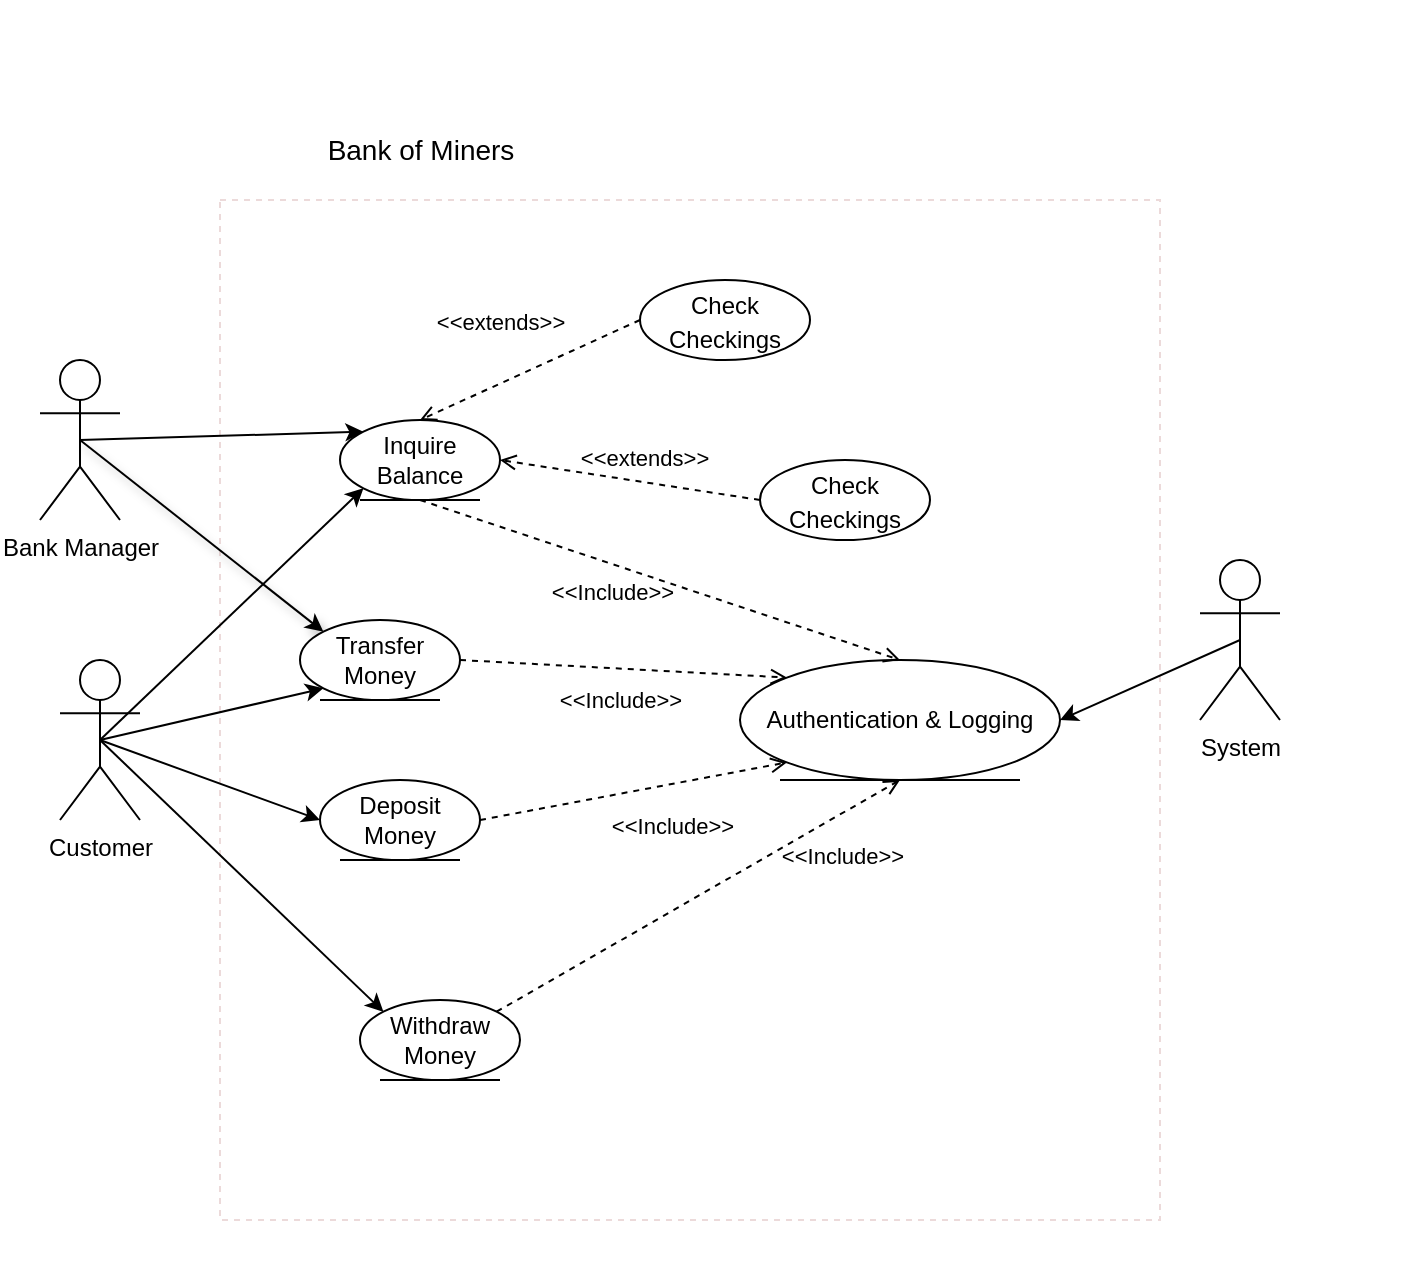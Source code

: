 <mxfile>
    <diagram id="kZj5woIK-zTp7_ELGvFs" name="Page-1">
        <mxGraphModel dx="799" dy="498" grid="1" gridSize="10" guides="1" tooltips="1" connect="1" arrows="1" fold="1" page="1" pageScale="1" pageWidth="850" pageHeight="1100" background="none" math="0" shadow="0">
            <root>
                <mxCell id="0"/>
                <mxCell id="1" parent="0"/>
                <mxCell id="38" value="" style="whiteSpace=wrap;html=1;glass=0;rounded=0;strokeColor=none;labelBackgroundColor=none;" vertex="1" parent="1">
                    <mxGeometry x="20" y="120" width="700" height="630" as="geometry"/>
                </mxCell>
                <mxCell id="39" value="" style="whiteSpace=wrap;html=1;rounded=0;glass=0;dashed=1;strokeColor=#ecdada;" vertex="1" parent="1">
                    <mxGeometry x="130" y="220" width="470" height="510" as="geometry"/>
                </mxCell>
                <mxCell id="17" style="edgeStyle=none;html=1;exitX=0.5;exitY=0.5;exitDx=0;exitDy=0;exitPerimeter=0;entryX=0;entryY=0.5;entryDx=0;entryDy=0;" parent="1" source="6" target="20" edge="1">
                    <mxGeometry relative="1" as="geometry"/>
                </mxCell>
                <mxCell id="6" value="Customer" style="shape=umlActor;verticalLabelPosition=bottom;verticalAlign=top;html=1;" parent="1" vertex="1">
                    <mxGeometry x="50" y="450" width="40" height="80" as="geometry"/>
                </mxCell>
                <mxCell id="67" style="edgeStyle=none;html=1;exitX=0.5;exitY=0.5;exitDx=0;exitDy=0;exitPerimeter=0;entryX=0;entryY=0;entryDx=0;entryDy=0;shadow=1;fontFamily=Helvetica;fontSize=14;fontColor=default;" edge="1" parent="1" source="7" target="10">
                    <mxGeometry relative="1" as="geometry"/>
                </mxCell>
                <mxCell id="7" value="Bank Manager" style="shape=umlActor;verticalLabelPosition=bottom;verticalAlign=top;html=1;" parent="1" vertex="1">
                    <mxGeometry x="40" y="300" width="40" height="80" as="geometry"/>
                </mxCell>
                <mxCell id="8" value="System" style="shape=umlActor;verticalLabelPosition=bottom;verticalAlign=top;html=1;" parent="1" vertex="1">
                    <mxGeometry x="620" y="400" width="40" height="80" as="geometry"/>
                </mxCell>
                <mxCell id="10" value="Transfer Money" style="ellipse;shape=umlEntity;whiteSpace=wrap;html=1;" parent="1" vertex="1">
                    <mxGeometry x="170" y="430" width="80" height="40" as="geometry"/>
                </mxCell>
                <mxCell id="18" style="edgeStyle=none;html=1;exitX=0.5;exitY=0.5;exitDx=0;exitDy=0;exitPerimeter=0;entryX=0;entryY=0;entryDx=0;entryDy=0;" parent="1" source="7" target="11" edge="1">
                    <mxGeometry relative="1" as="geometry">
                        <mxPoint x="270" y="385" as="targetPoint"/>
                    </mxGeometry>
                </mxCell>
                <mxCell id="11" value="Inquire Balance" style="ellipse;shape=umlEntity;whiteSpace=wrap;html=1;" parent="1" vertex="1">
                    <mxGeometry x="190" y="330" width="80" height="40" as="geometry"/>
                </mxCell>
                <mxCell id="21" style="edgeStyle=none;html=1;exitX=0.5;exitY=0.5;exitDx=0;exitDy=0;entryX=0;entryY=0;entryDx=0;entryDy=0;exitPerimeter=0;" parent="1" source="6" target="19" edge="1">
                    <mxGeometry relative="1" as="geometry"/>
                </mxCell>
                <mxCell id="25" style="edgeStyle=none;html=1;entryX=1;entryY=0.5;entryDx=0;entryDy=0;exitX=0.5;exitY=0.5;exitDx=0;exitDy=0;exitPerimeter=0;" parent="1" source="8" target="13" edge="1">
                    <mxGeometry relative="1" as="geometry">
                        <mxPoint x="600" y="560" as="sourcePoint"/>
                        <mxPoint x="550.0" y="450.0" as="targetPoint"/>
                        <Array as="points"/>
                    </mxGeometry>
                </mxCell>
                <mxCell id="13" value="Authentication &amp;amp; Logging" style="ellipse;shape=umlEntity;whiteSpace=wrap;html=1;" parent="1" vertex="1">
                    <mxGeometry x="390" y="450" width="160" height="60" as="geometry"/>
                </mxCell>
                <mxCell id="19" value="Withdraw Money" style="ellipse;shape=umlEntity;whiteSpace=wrap;html=1;" parent="1" vertex="1">
                    <mxGeometry x="200" y="620" width="80" height="40" as="geometry"/>
                </mxCell>
                <mxCell id="20" value="Deposit Money" style="ellipse;shape=umlEntity;whiteSpace=wrap;html=1;" parent="1" vertex="1">
                    <mxGeometry x="180" y="510" width="80" height="40" as="geometry"/>
                </mxCell>
                <mxCell id="27" style="edgeStyle=none;html=1;exitX=0.5;exitY=0.5;exitDx=0;exitDy=0;exitPerimeter=0;entryX=0;entryY=1;entryDx=0;entryDy=0;" edge="1" parent="1" source="6" target="11">
                    <mxGeometry relative="1" as="geometry">
                        <mxPoint x="425" y="329.5" as="sourcePoint"/>
                        <mxPoint x="180" y="329.5" as="targetPoint"/>
                    </mxGeometry>
                </mxCell>
                <mxCell id="30" style="edgeStyle=none;html=1;exitX=0.5;exitY=0.5;exitDx=0;exitDy=0;entryX=0;entryY=1;entryDx=0;entryDy=0;exitPerimeter=0;" edge="1" parent="1" source="6" target="10">
                    <mxGeometry relative="1" as="geometry">
                        <mxPoint x="260" y="420" as="sourcePoint"/>
                        <mxPoint x="366.716" y="425.858" as="targetPoint"/>
                        <Array as="points"/>
                    </mxGeometry>
                </mxCell>
                <mxCell id="50" value="&lt;font style=&quot;font-size: 14px;&quot;&gt;Bank of Miners&lt;/font&gt;" style="text;html=1;align=center;verticalAlign=middle;resizable=0;points=[];autosize=1.5;strokeColor=none;fillColor=none;" vertex="1" parent="1">
                    <mxGeometry x="180" y="180" width="100" height="30" as="geometry"/>
                </mxCell>
                <mxCell id="55" value="&amp;lt;&amp;lt;Include&amp;gt;&amp;gt;" style="html=1;verticalAlign=bottom;labelBackgroundColor=none;endArrow=open;endFill=0;dashed=1;exitX=1;exitY=0.5;exitDx=0;exitDy=0;entryX=0;entryY=0;entryDx=0;entryDy=0;" edge="1" parent="1" source="10" target="13">
                    <mxGeometry x="-0.003" y="-25" width="160" relative="1" as="geometry">
                        <mxPoint x="270" y="550" as="sourcePoint"/>
                        <mxPoint x="460" y="440" as="targetPoint"/>
                        <mxPoint as="offset"/>
                    </mxGeometry>
                </mxCell>
                <mxCell id="63" value="&amp;lt;&amp;lt;Include&amp;gt;&amp;gt;" style="html=1;verticalAlign=bottom;labelBackgroundColor=none;endArrow=open;endFill=0;dashed=1;exitX=1;exitY=0;exitDx=0;exitDy=0;entryX=0.5;entryY=1;entryDx=0;entryDy=0;" edge="1" parent="1" source="19" target="13">
                    <mxGeometry x="0.581" y="-26" width="160" relative="1" as="geometry">
                        <mxPoint x="210" y="530" as="sourcePoint"/>
                        <mxPoint x="335" y="420.0" as="targetPoint"/>
                        <mxPoint as="offset"/>
                    </mxGeometry>
                </mxCell>
                <mxCell id="64" value="&amp;lt;&amp;lt;Include&amp;gt;&amp;gt;" style="html=1;verticalAlign=bottom;labelBackgroundColor=none;endArrow=open;endFill=0;dashed=1;exitX=1;exitY=0.5;exitDx=0;exitDy=0;entryX=0;entryY=1;entryDx=0;entryDy=0;" edge="1" parent="1" source="20" target="13">
                    <mxGeometry x="0.18" y="-29" width="160" relative="1" as="geometry">
                        <mxPoint x="240" y="410" as="sourcePoint"/>
                        <mxPoint x="365" y="300.0" as="targetPoint"/>
                        <mxPoint as="offset"/>
                    </mxGeometry>
                </mxCell>
                <mxCell id="66" value="&amp;lt;&amp;lt;Include&amp;gt;&amp;gt;" style="html=1;verticalAlign=bottom;labelBackgroundColor=none;endArrow=open;endFill=0;dashed=1;exitX=0.5;exitY=1;exitDx=0;exitDy=0;entryX=0.5;entryY=0;entryDx=0;entryDy=0;" edge="1" parent="1" source="11" target="13">
                    <mxGeometry x="-0.139" y="-23" width="160" relative="1" as="geometry">
                        <mxPoint x="290" y="310" as="sourcePoint"/>
                        <mxPoint x="390" y="500" as="targetPoint"/>
                        <mxPoint y="-1" as="offset"/>
                    </mxGeometry>
                </mxCell>
                <mxCell id="69" value="&lt;font style=&quot;font-size: 12px;&quot;&gt;Check Checkings&lt;/font&gt;" style="ellipse;whiteSpace=wrap;html=1;fontFamily=Helvetica;fontSize=14;fontColor=default;fillColor=none;gradientColor=none;" vertex="1" parent="1">
                    <mxGeometry x="340" y="260" width="85" height="40" as="geometry"/>
                </mxCell>
                <mxCell id="70" value="&lt;font style=&quot;font-size: 12px;&quot;&gt;Check Checkings&lt;/font&gt;" style="ellipse;whiteSpace=wrap;html=1;fontFamily=Helvetica;fontSize=14;fontColor=default;fillColor=none;gradientColor=none;" vertex="1" parent="1">
                    <mxGeometry x="400" y="350" width="85" height="40" as="geometry"/>
                </mxCell>
                <mxCell id="74" value="&amp;lt;&amp;lt;extends&amp;gt;&amp;gt;" style="html=1;verticalAlign=bottom;labelBackgroundColor=none;endArrow=open;endFill=0;dashed=1;exitX=0;exitY=0.5;exitDx=0;exitDy=0;entryX=1;entryY=0.5;entryDx=0;entryDy=0;" edge="1" parent="1" source="70" target="11">
                    <mxGeometry x="-0.102" y="-3" width="160" relative="1" as="geometry">
                        <mxPoint x="210" y="370" as="sourcePoint"/>
                        <mxPoint x="400" y="510" as="targetPoint"/>
                        <mxPoint as="offset"/>
                    </mxGeometry>
                </mxCell>
                <mxCell id="75" value="&amp;lt;&amp;lt;extends&amp;gt;&amp;gt;" style="html=1;verticalAlign=bottom;labelBackgroundColor=none;endArrow=open;endFill=0;dashed=1;entryX=0.5;entryY=0;entryDx=0;entryDy=0;exitX=0;exitY=0.5;exitDx=0;exitDy=0;" edge="1" parent="1" source="69" target="11">
                    <mxGeometry x="0.123" y="-20" width="160" relative="1" as="geometry">
                        <mxPoint x="220" y="380" as="sourcePoint"/>
                        <mxPoint x="410" y="520" as="targetPoint"/>
                        <mxPoint as="offset"/>
                    </mxGeometry>
                </mxCell>
            </root>
        </mxGraphModel>
    </diagram>
</mxfile>